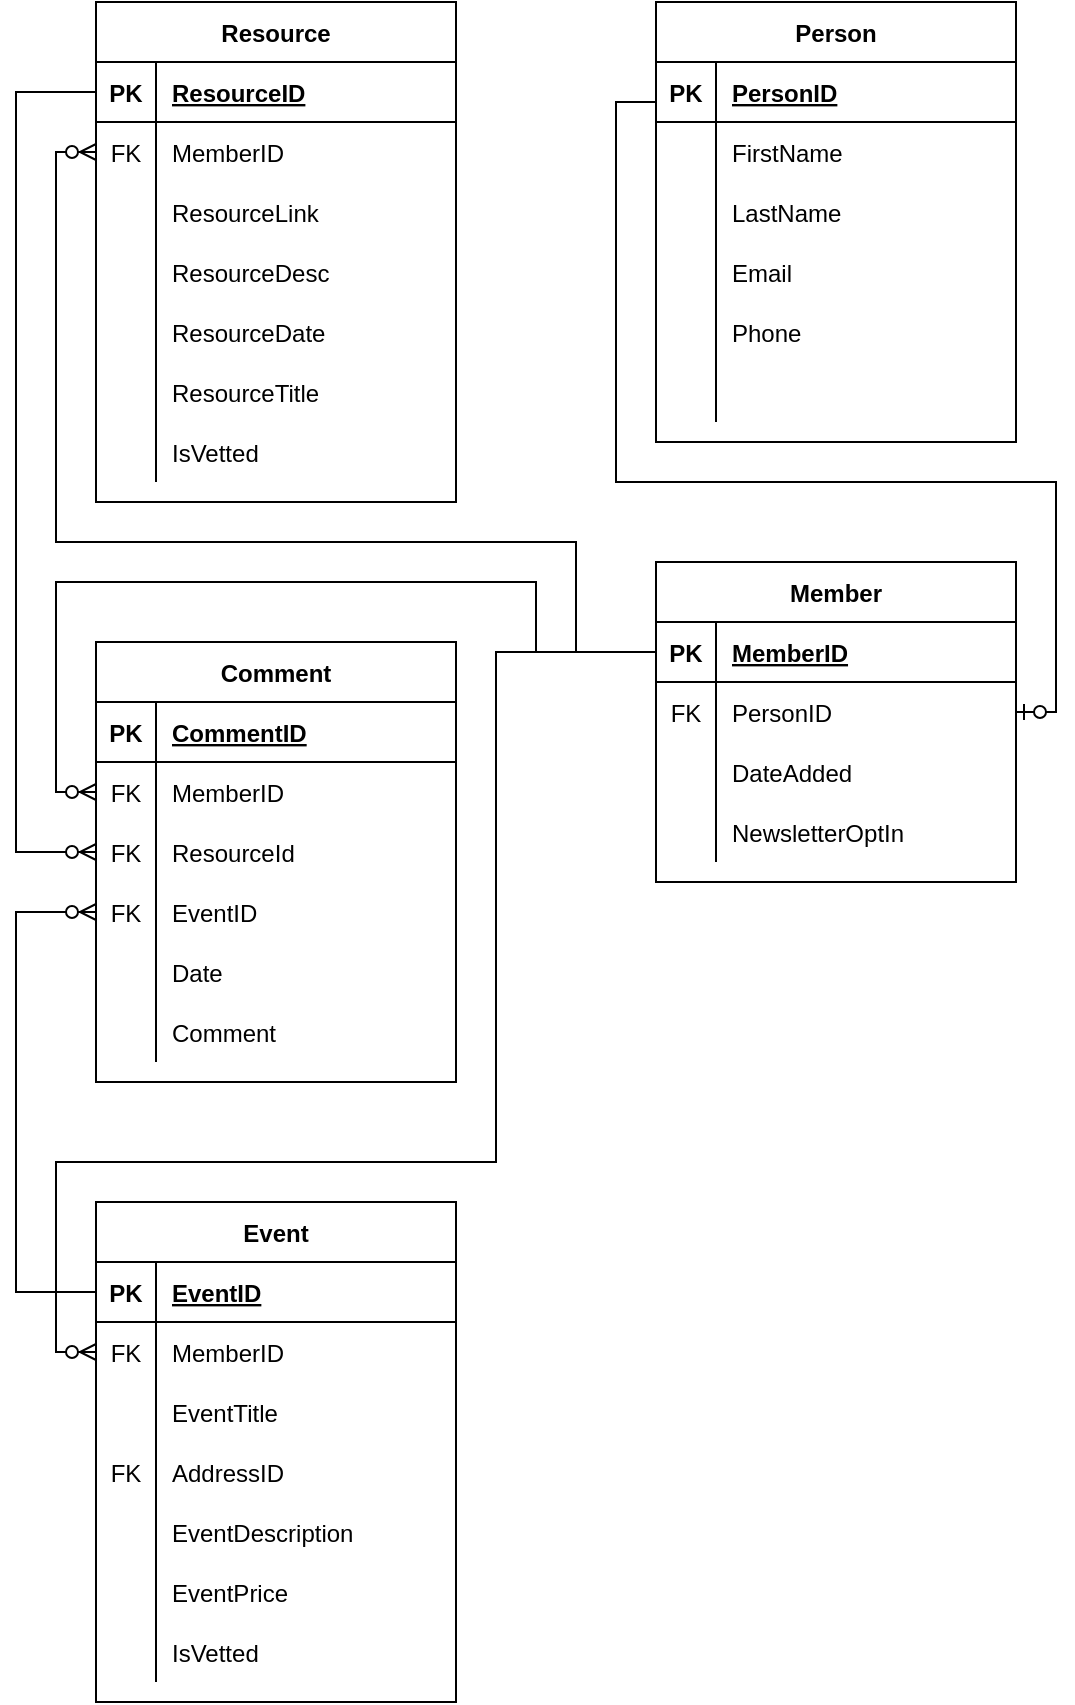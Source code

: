 <mxfile version="15.8.6" type="device"><diagram id="R2lEEEUBdFMjLlhIrx00" name="Page-1"><mxGraphModel dx="1006" dy="677" grid="1" gridSize="10" guides="1" tooltips="1" connect="1" arrows="1" fold="1" page="1" pageScale="1" pageWidth="850" pageHeight="1100" math="0" shadow="0" extFonts="Permanent Marker^https://fonts.googleapis.com/css?family=Permanent+Marker"><root><mxCell id="0"/><mxCell id="1" parent="0"/><mxCell id="UA-u5oPC52HTwwxR5WtI-1" value="Person" style="shape=table;startSize=30;container=1;collapsible=1;childLayout=tableLayout;fixedRows=1;rowLines=0;fontStyle=1;align=center;resizeLast=1;" parent="1" vertex="1"><mxGeometry x="360" y="40" width="180" height="220" as="geometry"/></mxCell><mxCell id="UA-u5oPC52HTwwxR5WtI-2" value="" style="shape=partialRectangle;collapsible=0;dropTarget=0;pointerEvents=0;fillColor=none;top=0;left=0;bottom=1;right=0;points=[[0,0.5],[1,0.5]];portConstraint=eastwest;" parent="UA-u5oPC52HTwwxR5WtI-1" vertex="1"><mxGeometry y="30" width="180" height="30" as="geometry"/></mxCell><mxCell id="UA-u5oPC52HTwwxR5WtI-3" value="PK" style="shape=partialRectangle;connectable=0;fillColor=none;top=0;left=0;bottom=0;right=0;fontStyle=1;overflow=hidden;" parent="UA-u5oPC52HTwwxR5WtI-2" vertex="1"><mxGeometry width="30" height="30" as="geometry"><mxRectangle width="30" height="30" as="alternateBounds"/></mxGeometry></mxCell><mxCell id="UA-u5oPC52HTwwxR5WtI-4" value="PersonID" style="shape=partialRectangle;connectable=0;fillColor=none;top=0;left=0;bottom=0;right=0;align=left;spacingLeft=6;fontStyle=5;overflow=hidden;" parent="UA-u5oPC52HTwwxR5WtI-2" vertex="1"><mxGeometry x="30" width="150" height="30" as="geometry"><mxRectangle width="150" height="30" as="alternateBounds"/></mxGeometry></mxCell><mxCell id="UA-u5oPC52HTwwxR5WtI-5" value="" style="shape=partialRectangle;collapsible=0;dropTarget=0;pointerEvents=0;fillColor=none;top=0;left=0;bottom=0;right=0;points=[[0,0.5],[1,0.5]];portConstraint=eastwest;" parent="UA-u5oPC52HTwwxR5WtI-1" vertex="1"><mxGeometry y="60" width="180" height="30" as="geometry"/></mxCell><mxCell id="UA-u5oPC52HTwwxR5WtI-6" value="" style="shape=partialRectangle;connectable=0;fillColor=none;top=0;left=0;bottom=0;right=0;editable=1;overflow=hidden;" parent="UA-u5oPC52HTwwxR5WtI-5" vertex="1"><mxGeometry width="30" height="30" as="geometry"><mxRectangle width="30" height="30" as="alternateBounds"/></mxGeometry></mxCell><mxCell id="UA-u5oPC52HTwwxR5WtI-7" value="FirstName" style="shape=partialRectangle;connectable=0;fillColor=none;top=0;left=0;bottom=0;right=0;align=left;spacingLeft=6;overflow=hidden;" parent="UA-u5oPC52HTwwxR5WtI-5" vertex="1"><mxGeometry x="30" width="150" height="30" as="geometry"><mxRectangle width="150" height="30" as="alternateBounds"/></mxGeometry></mxCell><mxCell id="UA-u5oPC52HTwwxR5WtI-8" value="" style="shape=partialRectangle;collapsible=0;dropTarget=0;pointerEvents=0;fillColor=none;top=0;left=0;bottom=0;right=0;points=[[0,0.5],[1,0.5]];portConstraint=eastwest;" parent="UA-u5oPC52HTwwxR5WtI-1" vertex="1"><mxGeometry y="90" width="180" height="30" as="geometry"/></mxCell><mxCell id="UA-u5oPC52HTwwxR5WtI-9" value="" style="shape=partialRectangle;connectable=0;fillColor=none;top=0;left=0;bottom=0;right=0;editable=1;overflow=hidden;" parent="UA-u5oPC52HTwwxR5WtI-8" vertex="1"><mxGeometry width="30" height="30" as="geometry"><mxRectangle width="30" height="30" as="alternateBounds"/></mxGeometry></mxCell><mxCell id="UA-u5oPC52HTwwxR5WtI-10" value="LastName" style="shape=partialRectangle;connectable=0;fillColor=none;top=0;left=0;bottom=0;right=0;align=left;spacingLeft=6;overflow=hidden;" parent="UA-u5oPC52HTwwxR5WtI-8" vertex="1"><mxGeometry x="30" width="150" height="30" as="geometry"><mxRectangle width="150" height="30" as="alternateBounds"/></mxGeometry></mxCell><mxCell id="UA-u5oPC52HTwwxR5WtI-11" value="" style="shape=partialRectangle;collapsible=0;dropTarget=0;pointerEvents=0;fillColor=none;top=0;left=0;bottom=0;right=0;points=[[0,0.5],[1,0.5]];portConstraint=eastwest;" parent="UA-u5oPC52HTwwxR5WtI-1" vertex="1"><mxGeometry y="120" width="180" height="30" as="geometry"/></mxCell><mxCell id="UA-u5oPC52HTwwxR5WtI-12" value="" style="shape=partialRectangle;connectable=0;fillColor=none;top=0;left=0;bottom=0;right=0;editable=1;overflow=hidden;" parent="UA-u5oPC52HTwwxR5WtI-11" vertex="1"><mxGeometry width="30" height="30" as="geometry"><mxRectangle width="30" height="30" as="alternateBounds"/></mxGeometry></mxCell><mxCell id="UA-u5oPC52HTwwxR5WtI-13" value="Email" style="shape=partialRectangle;connectable=0;fillColor=none;top=0;left=0;bottom=0;right=0;align=left;spacingLeft=6;overflow=hidden;" parent="UA-u5oPC52HTwwxR5WtI-11" vertex="1"><mxGeometry x="30" width="150" height="30" as="geometry"><mxRectangle width="150" height="30" as="alternateBounds"/></mxGeometry></mxCell><mxCell id="UA-u5oPC52HTwwxR5WtI-15" value="" style="shape=partialRectangle;collapsible=0;dropTarget=0;pointerEvents=0;fillColor=none;top=0;left=0;bottom=0;right=0;points=[[0,0.5],[1,0.5]];portConstraint=eastwest;" parent="UA-u5oPC52HTwwxR5WtI-1" vertex="1"><mxGeometry y="150" width="180" height="30" as="geometry"/></mxCell><mxCell id="UA-u5oPC52HTwwxR5WtI-16" value="" style="shape=partialRectangle;connectable=0;fillColor=none;top=0;left=0;bottom=0;right=0;editable=1;overflow=hidden;" parent="UA-u5oPC52HTwwxR5WtI-15" vertex="1"><mxGeometry width="30" height="30" as="geometry"><mxRectangle width="30" height="30" as="alternateBounds"/></mxGeometry></mxCell><mxCell id="UA-u5oPC52HTwwxR5WtI-17" value="Phone" style="shape=partialRectangle;connectable=0;fillColor=none;top=0;left=0;bottom=0;right=0;align=left;spacingLeft=6;overflow=hidden;" parent="UA-u5oPC52HTwwxR5WtI-15" vertex="1"><mxGeometry x="30" width="150" height="30" as="geometry"><mxRectangle width="150" height="30" as="alternateBounds"/></mxGeometry></mxCell><mxCell id="UA-u5oPC52HTwwxR5WtI-22" value="" style="shape=partialRectangle;collapsible=0;dropTarget=0;pointerEvents=0;fillColor=none;top=0;left=0;bottom=0;right=0;points=[[0,0.5],[1,0.5]];portConstraint=eastwest;" parent="UA-u5oPC52HTwwxR5WtI-1" vertex="1"><mxGeometry y="180" width="180" height="30" as="geometry"/></mxCell><mxCell id="UA-u5oPC52HTwwxR5WtI-23" value="" style="shape=partialRectangle;connectable=0;fillColor=none;top=0;left=0;bottom=0;right=0;editable=1;overflow=hidden;" parent="UA-u5oPC52HTwwxR5WtI-22" vertex="1"><mxGeometry width="30" height="30" as="geometry"><mxRectangle width="30" height="30" as="alternateBounds"/></mxGeometry></mxCell><mxCell id="UA-u5oPC52HTwwxR5WtI-24" value="" style="shape=partialRectangle;connectable=0;fillColor=none;top=0;left=0;bottom=0;right=0;align=left;spacingLeft=6;overflow=hidden;" parent="UA-u5oPC52HTwwxR5WtI-22" vertex="1"><mxGeometry x="30" width="150" height="30" as="geometry"><mxRectangle width="150" height="30" as="alternateBounds"/></mxGeometry></mxCell><mxCell id="UA-u5oPC52HTwwxR5WtI-38" value="Comment" style="shape=table;startSize=30;container=1;collapsible=1;childLayout=tableLayout;fixedRows=1;rowLines=0;fontStyle=1;align=center;resizeLast=1;" parent="1" vertex="1"><mxGeometry x="80" y="360" width="180" height="220" as="geometry"/></mxCell><mxCell id="UA-u5oPC52HTwwxR5WtI-39" value="" style="shape=partialRectangle;collapsible=0;dropTarget=0;pointerEvents=0;fillColor=none;top=0;left=0;bottom=1;right=0;points=[[0,0.5],[1,0.5]];portConstraint=eastwest;" parent="UA-u5oPC52HTwwxR5WtI-38" vertex="1"><mxGeometry y="30" width="180" height="30" as="geometry"/></mxCell><mxCell id="UA-u5oPC52HTwwxR5WtI-40" value="PK" style="shape=partialRectangle;connectable=0;fillColor=none;top=0;left=0;bottom=0;right=0;fontStyle=1;overflow=hidden;" parent="UA-u5oPC52HTwwxR5WtI-39" vertex="1"><mxGeometry width="30" height="30" as="geometry"><mxRectangle width="30" height="30" as="alternateBounds"/></mxGeometry></mxCell><mxCell id="UA-u5oPC52HTwwxR5WtI-41" value="CommentID" style="shape=partialRectangle;connectable=0;fillColor=none;top=0;left=0;bottom=0;right=0;align=left;spacingLeft=6;fontStyle=5;overflow=hidden;" parent="UA-u5oPC52HTwwxR5WtI-39" vertex="1"><mxGeometry x="30" width="150" height="30" as="geometry"><mxRectangle width="150" height="30" as="alternateBounds"/></mxGeometry></mxCell><mxCell id="UA-u5oPC52HTwwxR5WtI-34" value="" style="shape=partialRectangle;collapsible=0;dropTarget=0;pointerEvents=0;fillColor=none;top=0;left=0;bottom=0;right=0;points=[[0,0.5],[1,0.5]];portConstraint=eastwest;" parent="UA-u5oPC52HTwwxR5WtI-38" vertex="1"><mxGeometry y="60" width="180" height="30" as="geometry"/></mxCell><mxCell id="UA-u5oPC52HTwwxR5WtI-35" value="FK" style="shape=partialRectangle;connectable=0;fillColor=none;top=0;left=0;bottom=0;right=0;fontStyle=0;overflow=hidden;" parent="UA-u5oPC52HTwwxR5WtI-34" vertex="1"><mxGeometry width="30" height="30" as="geometry"><mxRectangle width="30" height="30" as="alternateBounds"/></mxGeometry></mxCell><mxCell id="UA-u5oPC52HTwwxR5WtI-36" value="MemberID" style="shape=partialRectangle;connectable=0;fillColor=none;top=0;left=0;bottom=0;right=0;align=left;spacingLeft=6;fontStyle=0;overflow=hidden;" parent="UA-u5oPC52HTwwxR5WtI-34" vertex="1"><mxGeometry x="30" width="150" height="30" as="geometry"><mxRectangle width="150" height="30" as="alternateBounds"/></mxGeometry></mxCell><mxCell id="UA-u5oPC52HTwwxR5WtI-72" value="" style="shape=partialRectangle;collapsible=0;dropTarget=0;pointerEvents=0;fillColor=none;top=0;left=0;bottom=0;right=0;points=[[0,0.5],[1,0.5]];portConstraint=eastwest;" parent="UA-u5oPC52HTwwxR5WtI-38" vertex="1"><mxGeometry y="90" width="180" height="30" as="geometry"/></mxCell><mxCell id="UA-u5oPC52HTwwxR5WtI-73" value="FK" style="shape=partialRectangle;connectable=0;fillColor=none;top=0;left=0;bottom=0;right=0;fontStyle=0;overflow=hidden;" parent="UA-u5oPC52HTwwxR5WtI-72" vertex="1"><mxGeometry width="30" height="30" as="geometry"><mxRectangle width="30" height="30" as="alternateBounds"/></mxGeometry></mxCell><mxCell id="UA-u5oPC52HTwwxR5WtI-74" value="ResourceId" style="shape=partialRectangle;connectable=0;fillColor=none;top=0;left=0;bottom=0;right=0;align=left;spacingLeft=6;fontStyle=0;overflow=hidden;" parent="UA-u5oPC52HTwwxR5WtI-72" vertex="1"><mxGeometry x="30" width="150" height="30" as="geometry"><mxRectangle width="150" height="30" as="alternateBounds"/></mxGeometry></mxCell><mxCell id="jFDctjc3NxafOqV8Vkx4-3" value="" style="shape=partialRectangle;collapsible=0;dropTarget=0;pointerEvents=0;fillColor=none;top=0;left=0;bottom=0;right=0;points=[[0,0.5],[1,0.5]];portConstraint=eastwest;" vertex="1" parent="UA-u5oPC52HTwwxR5WtI-38"><mxGeometry y="120" width="180" height="30" as="geometry"/></mxCell><mxCell id="jFDctjc3NxafOqV8Vkx4-4" value="FK" style="shape=partialRectangle;connectable=0;fillColor=none;top=0;left=0;bottom=0;right=0;fontStyle=0;overflow=hidden;" vertex="1" parent="jFDctjc3NxafOqV8Vkx4-3"><mxGeometry width="30" height="30" as="geometry"><mxRectangle width="30" height="30" as="alternateBounds"/></mxGeometry></mxCell><mxCell id="jFDctjc3NxafOqV8Vkx4-5" value="EventID" style="shape=partialRectangle;connectable=0;fillColor=none;top=0;left=0;bottom=0;right=0;align=left;spacingLeft=6;fontStyle=0;overflow=hidden;" vertex="1" parent="jFDctjc3NxafOqV8Vkx4-3"><mxGeometry x="30" width="150" height="30" as="geometry"><mxRectangle width="150" height="30" as="alternateBounds"/></mxGeometry></mxCell><mxCell id="UA-u5oPC52HTwwxR5WtI-83" value="" style="shape=partialRectangle;collapsible=0;dropTarget=0;pointerEvents=0;fillColor=none;top=0;left=0;bottom=0;right=0;points=[[0,0.5],[1,0.5]];portConstraint=eastwest;" parent="UA-u5oPC52HTwwxR5WtI-38" vertex="1"><mxGeometry y="150" width="180" height="30" as="geometry"/></mxCell><mxCell id="UA-u5oPC52HTwwxR5WtI-84" value="" style="shape=partialRectangle;connectable=0;fillColor=none;top=0;left=0;bottom=0;right=0;editable=1;overflow=hidden;" parent="UA-u5oPC52HTwwxR5WtI-83" vertex="1"><mxGeometry width="30" height="30" as="geometry"><mxRectangle width="30" height="30" as="alternateBounds"/></mxGeometry></mxCell><mxCell id="UA-u5oPC52HTwwxR5WtI-85" value="Date" style="shape=partialRectangle;connectable=0;fillColor=none;top=0;left=0;bottom=0;right=0;align=left;spacingLeft=6;overflow=hidden;" parent="UA-u5oPC52HTwwxR5WtI-83" vertex="1"><mxGeometry x="30" width="150" height="30" as="geometry"><mxRectangle width="150" height="30" as="alternateBounds"/></mxGeometry></mxCell><mxCell id="UA-u5oPC52HTwwxR5WtI-86" value="" style="shape=partialRectangle;collapsible=0;dropTarget=0;pointerEvents=0;fillColor=none;top=0;left=0;bottom=0;right=0;points=[[0,0.5],[1,0.5]];portConstraint=eastwest;" parent="UA-u5oPC52HTwwxR5WtI-38" vertex="1"><mxGeometry y="180" width="180" height="30" as="geometry"/></mxCell><mxCell id="UA-u5oPC52HTwwxR5WtI-87" value="" style="shape=partialRectangle;connectable=0;fillColor=none;top=0;left=0;bottom=0;right=0;editable=1;overflow=hidden;" parent="UA-u5oPC52HTwwxR5WtI-86" vertex="1"><mxGeometry width="30" height="30" as="geometry"><mxRectangle width="30" height="30" as="alternateBounds"/></mxGeometry></mxCell><mxCell id="UA-u5oPC52HTwwxR5WtI-88" value="Comment" style="shape=partialRectangle;connectable=0;fillColor=none;top=0;left=0;bottom=0;right=0;align=left;spacingLeft=6;overflow=hidden;" parent="UA-u5oPC52HTwwxR5WtI-86" vertex="1"><mxGeometry x="30" width="150" height="30" as="geometry"><mxRectangle width="150" height="30" as="alternateBounds"/></mxGeometry></mxCell><mxCell id="A1wsg6eNLEXCw6TqIoac-1" value="Resource" style="shape=table;startSize=30;container=1;collapsible=1;childLayout=tableLayout;fixedRows=1;rowLines=0;fontStyle=1;align=center;resizeLast=1;" parent="1" vertex="1"><mxGeometry x="80" y="40" width="180" height="250" as="geometry"/></mxCell><mxCell id="A1wsg6eNLEXCw6TqIoac-2" value="" style="shape=partialRectangle;collapsible=0;dropTarget=0;pointerEvents=0;fillColor=none;top=0;left=0;bottom=1;right=0;points=[[0,0.5],[1,0.5]];portConstraint=eastwest;" parent="A1wsg6eNLEXCw6TqIoac-1" vertex="1"><mxGeometry y="30" width="180" height="30" as="geometry"/></mxCell><mxCell id="A1wsg6eNLEXCw6TqIoac-3" value="PK" style="shape=partialRectangle;connectable=0;fillColor=none;top=0;left=0;bottom=0;right=0;fontStyle=1;overflow=hidden;" parent="A1wsg6eNLEXCw6TqIoac-2" vertex="1"><mxGeometry width="30" height="30" as="geometry"><mxRectangle width="30" height="30" as="alternateBounds"/></mxGeometry></mxCell><mxCell id="A1wsg6eNLEXCw6TqIoac-4" value="ResourceID" style="shape=partialRectangle;connectable=0;fillColor=none;top=0;left=0;bottom=0;right=0;align=left;spacingLeft=6;fontStyle=5;overflow=hidden;" parent="A1wsg6eNLEXCw6TqIoac-2" vertex="1"><mxGeometry x="30" width="150" height="30" as="geometry"><mxRectangle width="150" height="30" as="alternateBounds"/></mxGeometry></mxCell><mxCell id="A1wsg6eNLEXCw6TqIoac-5" value="" style="shape=partialRectangle;collapsible=0;dropTarget=0;pointerEvents=0;fillColor=none;top=0;left=0;bottom=0;right=0;points=[[0,0.5],[1,0.5]];portConstraint=eastwest;" parent="A1wsg6eNLEXCw6TqIoac-1" vertex="1"><mxGeometry y="60" width="180" height="30" as="geometry"/></mxCell><mxCell id="A1wsg6eNLEXCw6TqIoac-6" value="FK" style="shape=partialRectangle;connectable=0;fillColor=none;top=0;left=0;bottom=0;right=0;fontStyle=0;overflow=hidden;" parent="A1wsg6eNLEXCw6TqIoac-5" vertex="1"><mxGeometry width="30" height="30" as="geometry"><mxRectangle width="30" height="30" as="alternateBounds"/></mxGeometry></mxCell><mxCell id="A1wsg6eNLEXCw6TqIoac-7" value="MemberID" style="shape=partialRectangle;connectable=0;fillColor=none;top=0;left=0;bottom=0;right=0;align=left;spacingLeft=6;fontStyle=0;overflow=hidden;" parent="A1wsg6eNLEXCw6TqIoac-5" vertex="1"><mxGeometry x="30" width="150" height="30" as="geometry"><mxRectangle width="150" height="30" as="alternateBounds"/></mxGeometry></mxCell><mxCell id="A1wsg6eNLEXCw6TqIoac-8" value="" style="shape=partialRectangle;collapsible=0;dropTarget=0;pointerEvents=0;fillColor=none;top=0;left=0;bottom=0;right=0;points=[[0,0.5],[1,0.5]];portConstraint=eastwest;" parent="A1wsg6eNLEXCw6TqIoac-1" vertex="1"><mxGeometry y="90" width="180" height="30" as="geometry"/></mxCell><mxCell id="A1wsg6eNLEXCw6TqIoac-9" value="" style="shape=partialRectangle;connectable=0;fillColor=none;top=0;left=0;bottom=0;right=0;fontStyle=0;overflow=hidden;" parent="A1wsg6eNLEXCw6TqIoac-8" vertex="1"><mxGeometry width="30" height="30" as="geometry"><mxRectangle width="30" height="30" as="alternateBounds"/></mxGeometry></mxCell><mxCell id="A1wsg6eNLEXCw6TqIoac-10" value="ResourceLink" style="shape=partialRectangle;connectable=0;fillColor=none;top=0;left=0;bottom=0;right=0;align=left;spacingLeft=6;fontStyle=0;overflow=hidden;" parent="A1wsg6eNLEXCw6TqIoac-8" vertex="1"><mxGeometry x="30" width="150" height="30" as="geometry"><mxRectangle width="150" height="30" as="alternateBounds"/></mxGeometry></mxCell><mxCell id="A1wsg6eNLEXCw6TqIoac-11" value="" style="shape=partialRectangle;collapsible=0;dropTarget=0;pointerEvents=0;fillColor=none;top=0;left=0;bottom=0;right=0;points=[[0,0.5],[1,0.5]];portConstraint=eastwest;" parent="A1wsg6eNLEXCw6TqIoac-1" vertex="1"><mxGeometry y="120" width="180" height="30" as="geometry"/></mxCell><mxCell id="A1wsg6eNLEXCw6TqIoac-12" value="" style="shape=partialRectangle;connectable=0;fillColor=none;top=0;left=0;bottom=0;right=0;fontStyle=0;overflow=hidden;" parent="A1wsg6eNLEXCw6TqIoac-11" vertex="1"><mxGeometry width="30" height="30" as="geometry"><mxRectangle width="30" height="30" as="alternateBounds"/></mxGeometry></mxCell><mxCell id="A1wsg6eNLEXCw6TqIoac-13" value="ResourceDesc" style="shape=partialRectangle;connectable=0;fillColor=none;top=0;left=0;bottom=0;right=0;align=left;spacingLeft=6;fontStyle=0;overflow=hidden;" parent="A1wsg6eNLEXCw6TqIoac-11" vertex="1"><mxGeometry x="30" width="150" height="30" as="geometry"><mxRectangle width="150" height="30" as="alternateBounds"/></mxGeometry></mxCell><mxCell id="A1wsg6eNLEXCw6TqIoac-14" value="" style="shape=partialRectangle;collapsible=0;dropTarget=0;pointerEvents=0;fillColor=none;top=0;left=0;bottom=0;right=0;points=[[0,0.5],[1,0.5]];portConstraint=eastwest;" parent="A1wsg6eNLEXCw6TqIoac-1" vertex="1"><mxGeometry y="150" width="180" height="30" as="geometry"/></mxCell><mxCell id="A1wsg6eNLEXCw6TqIoac-15" value="" style="shape=partialRectangle;connectable=0;fillColor=none;top=0;left=0;bottom=0;right=0;editable=1;overflow=hidden;" parent="A1wsg6eNLEXCw6TqIoac-14" vertex="1"><mxGeometry width="30" height="30" as="geometry"><mxRectangle width="30" height="30" as="alternateBounds"/></mxGeometry></mxCell><mxCell id="A1wsg6eNLEXCw6TqIoac-16" value="ResourceDate" style="shape=partialRectangle;connectable=0;fillColor=none;top=0;left=0;bottom=0;right=0;align=left;spacingLeft=6;overflow=hidden;" parent="A1wsg6eNLEXCw6TqIoac-14" vertex="1"><mxGeometry x="30" width="150" height="30" as="geometry"><mxRectangle width="150" height="30" as="alternateBounds"/></mxGeometry></mxCell><mxCell id="A1wsg6eNLEXCw6TqIoac-17" value="" style="shape=partialRectangle;collapsible=0;dropTarget=0;pointerEvents=0;fillColor=none;top=0;left=0;bottom=0;right=0;points=[[0,0.5],[1,0.5]];portConstraint=eastwest;" parent="A1wsg6eNLEXCw6TqIoac-1" vertex="1"><mxGeometry y="180" width="180" height="30" as="geometry"/></mxCell><mxCell id="A1wsg6eNLEXCw6TqIoac-18" value="" style="shape=partialRectangle;connectable=0;fillColor=none;top=0;left=0;bottom=0;right=0;editable=1;overflow=hidden;" parent="A1wsg6eNLEXCw6TqIoac-17" vertex="1"><mxGeometry width="30" height="30" as="geometry"><mxRectangle width="30" height="30" as="alternateBounds"/></mxGeometry></mxCell><mxCell id="A1wsg6eNLEXCw6TqIoac-19" value="ResourceTitle" style="shape=partialRectangle;connectable=0;fillColor=none;top=0;left=0;bottom=0;right=0;align=left;spacingLeft=6;overflow=hidden;" parent="A1wsg6eNLEXCw6TqIoac-17" vertex="1"><mxGeometry x="30" width="150" height="30" as="geometry"><mxRectangle width="150" height="30" as="alternateBounds"/></mxGeometry></mxCell><mxCell id="rnK8TaDsflNYxt684T0p-16" value="" style="shape=partialRectangle;collapsible=0;dropTarget=0;pointerEvents=0;fillColor=none;top=0;left=0;bottom=0;right=0;points=[[0,0.5],[1,0.5]];portConstraint=eastwest;" parent="A1wsg6eNLEXCw6TqIoac-1" vertex="1"><mxGeometry y="210" width="180" height="30" as="geometry"/></mxCell><mxCell id="rnK8TaDsflNYxt684T0p-17" value="" style="shape=partialRectangle;connectable=0;fillColor=none;top=0;left=0;bottom=0;right=0;editable=1;overflow=hidden;" parent="rnK8TaDsflNYxt684T0p-16" vertex="1"><mxGeometry width="30" height="30" as="geometry"><mxRectangle width="30" height="30" as="alternateBounds"/></mxGeometry></mxCell><mxCell id="rnK8TaDsflNYxt684T0p-18" value="IsVetted" style="shape=partialRectangle;connectable=0;fillColor=none;top=0;left=0;bottom=0;right=0;align=left;spacingLeft=6;overflow=hidden;" parent="rnK8TaDsflNYxt684T0p-16" vertex="1"><mxGeometry x="30" width="150" height="30" as="geometry"><mxRectangle width="150" height="30" as="alternateBounds"/></mxGeometry></mxCell><mxCell id="A1wsg6eNLEXCw6TqIoac-20" value="Event" style="shape=table;startSize=30;container=1;collapsible=1;childLayout=tableLayout;fixedRows=1;rowLines=0;fontStyle=1;align=center;resizeLast=1;" parent="1" vertex="1"><mxGeometry x="80" y="640" width="180" height="250" as="geometry"/></mxCell><mxCell id="rnK8TaDsflNYxt684T0p-23" value="" style="shape=partialRectangle;collapsible=0;dropTarget=0;pointerEvents=0;fillColor=none;top=0;left=0;bottom=1;right=0;points=[[0,0.5],[1,0.5]];portConstraint=eastwest;" parent="A1wsg6eNLEXCw6TqIoac-20" vertex="1"><mxGeometry y="30" width="180" height="30" as="geometry"/></mxCell><mxCell id="rnK8TaDsflNYxt684T0p-24" value="PK" style="shape=partialRectangle;connectable=0;fillColor=none;top=0;left=0;bottom=0;right=0;fontStyle=1;overflow=hidden;" parent="rnK8TaDsflNYxt684T0p-23" vertex="1"><mxGeometry width="30" height="30" as="geometry"><mxRectangle width="30" height="30" as="alternateBounds"/></mxGeometry></mxCell><mxCell id="rnK8TaDsflNYxt684T0p-25" value="EventID" style="shape=partialRectangle;connectable=0;fillColor=none;top=0;left=0;bottom=0;right=0;align=left;spacingLeft=6;fontStyle=5;overflow=hidden;" parent="rnK8TaDsflNYxt684T0p-23" vertex="1"><mxGeometry x="30" width="150" height="30" as="geometry"><mxRectangle width="150" height="30" as="alternateBounds"/></mxGeometry></mxCell><mxCell id="A1wsg6eNLEXCw6TqIoac-24" value="" style="shape=partialRectangle;collapsible=0;dropTarget=0;pointerEvents=0;fillColor=none;top=0;left=0;bottom=0;right=0;points=[[0,0.5],[1,0.5]];portConstraint=eastwest;" parent="A1wsg6eNLEXCw6TqIoac-20" vertex="1"><mxGeometry y="60" width="180" height="30" as="geometry"/></mxCell><mxCell id="A1wsg6eNLEXCw6TqIoac-25" value="FK" style="shape=partialRectangle;connectable=0;fillColor=none;top=0;left=0;bottom=0;right=0;fontStyle=0;overflow=hidden;" parent="A1wsg6eNLEXCw6TqIoac-24" vertex="1"><mxGeometry width="30" height="30" as="geometry"><mxRectangle width="30" height="30" as="alternateBounds"/></mxGeometry></mxCell><mxCell id="A1wsg6eNLEXCw6TqIoac-26" value="MemberID" style="shape=partialRectangle;connectable=0;fillColor=none;top=0;left=0;bottom=0;right=0;align=left;spacingLeft=6;fontStyle=0;overflow=hidden;" parent="A1wsg6eNLEXCw6TqIoac-24" vertex="1"><mxGeometry x="30" width="150" height="30" as="geometry"><mxRectangle width="150" height="30" as="alternateBounds"/></mxGeometry></mxCell><mxCell id="A1wsg6eNLEXCw6TqIoac-27" value="" style="shape=partialRectangle;collapsible=0;dropTarget=0;pointerEvents=0;fillColor=none;top=0;left=0;bottom=0;right=0;points=[[0,0.5],[1,0.5]];portConstraint=eastwest;" parent="A1wsg6eNLEXCw6TqIoac-20" vertex="1"><mxGeometry y="90" width="180" height="30" as="geometry"/></mxCell><mxCell id="A1wsg6eNLEXCw6TqIoac-28" value="" style="shape=partialRectangle;connectable=0;fillColor=none;top=0;left=0;bottom=0;right=0;fontStyle=0;overflow=hidden;" parent="A1wsg6eNLEXCw6TqIoac-27" vertex="1"><mxGeometry width="30" height="30" as="geometry"><mxRectangle width="30" height="30" as="alternateBounds"/></mxGeometry></mxCell><mxCell id="A1wsg6eNLEXCw6TqIoac-29" value="EventTitle" style="shape=partialRectangle;connectable=0;fillColor=none;top=0;left=0;bottom=0;right=0;align=left;spacingLeft=6;fontStyle=0;overflow=hidden;" parent="A1wsg6eNLEXCw6TqIoac-27" vertex="1"><mxGeometry x="30" width="150" height="30" as="geometry"><mxRectangle width="150" height="30" as="alternateBounds"/></mxGeometry></mxCell><mxCell id="rnK8TaDsflNYxt684T0p-1" value="" style="shape=partialRectangle;collapsible=0;dropTarget=0;pointerEvents=0;fillColor=none;top=0;left=0;bottom=0;right=0;points=[[0,0.5],[1,0.5]];portConstraint=eastwest;" parent="A1wsg6eNLEXCw6TqIoac-20" vertex="1"><mxGeometry y="120" width="180" height="30" as="geometry"/></mxCell><mxCell id="rnK8TaDsflNYxt684T0p-2" value="FK" style="shape=partialRectangle;connectable=0;fillColor=none;top=0;left=0;bottom=0;right=0;fontStyle=0;overflow=hidden;" parent="rnK8TaDsflNYxt684T0p-1" vertex="1"><mxGeometry width="30" height="30" as="geometry"><mxRectangle width="30" height="30" as="alternateBounds"/></mxGeometry></mxCell><mxCell id="rnK8TaDsflNYxt684T0p-3" value="AddressID" style="shape=partialRectangle;connectable=0;fillColor=none;top=0;left=0;bottom=0;right=0;align=left;spacingLeft=6;fontStyle=0;overflow=hidden;" parent="rnK8TaDsflNYxt684T0p-1" vertex="1"><mxGeometry x="30" width="150" height="30" as="geometry"><mxRectangle width="150" height="30" as="alternateBounds"/></mxGeometry></mxCell><mxCell id="A1wsg6eNLEXCw6TqIoac-30" value="" style="shape=partialRectangle;collapsible=0;dropTarget=0;pointerEvents=0;fillColor=none;top=0;left=0;bottom=0;right=0;points=[[0,0.5],[1,0.5]];portConstraint=eastwest;" parent="A1wsg6eNLEXCw6TqIoac-20" vertex="1"><mxGeometry y="150" width="180" height="30" as="geometry"/></mxCell><mxCell id="A1wsg6eNLEXCw6TqIoac-31" value="" style="shape=partialRectangle;connectable=0;fillColor=none;top=0;left=0;bottom=0;right=0;fontStyle=0;overflow=hidden;" parent="A1wsg6eNLEXCw6TqIoac-30" vertex="1"><mxGeometry width="30" height="30" as="geometry"><mxRectangle width="30" height="30" as="alternateBounds"/></mxGeometry></mxCell><mxCell id="A1wsg6eNLEXCw6TqIoac-32" value="EventDescription    " style="shape=partialRectangle;connectable=0;fillColor=none;top=0;left=0;bottom=0;right=0;align=left;spacingLeft=6;fontStyle=0;overflow=hidden;" parent="A1wsg6eNLEXCw6TqIoac-30" vertex="1"><mxGeometry x="30" width="150" height="30" as="geometry"><mxRectangle width="150" height="30" as="alternateBounds"/></mxGeometry></mxCell><mxCell id="A1wsg6eNLEXCw6TqIoac-33" value="" style="shape=partialRectangle;collapsible=0;dropTarget=0;pointerEvents=0;fillColor=none;top=0;left=0;bottom=0;right=0;points=[[0,0.5],[1,0.5]];portConstraint=eastwest;" parent="A1wsg6eNLEXCw6TqIoac-20" vertex="1"><mxGeometry y="180" width="180" height="30" as="geometry"/></mxCell><mxCell id="A1wsg6eNLEXCw6TqIoac-34" value="" style="shape=partialRectangle;connectable=0;fillColor=none;top=0;left=0;bottom=0;right=0;editable=1;overflow=hidden;" parent="A1wsg6eNLEXCw6TqIoac-33" vertex="1"><mxGeometry width="30" height="30" as="geometry"><mxRectangle width="30" height="30" as="alternateBounds"/></mxGeometry></mxCell><mxCell id="A1wsg6eNLEXCw6TqIoac-35" value="EventPrice" style="shape=partialRectangle;connectable=0;fillColor=none;top=0;left=0;bottom=0;right=0;align=left;spacingLeft=6;overflow=hidden;" parent="A1wsg6eNLEXCw6TqIoac-33" vertex="1"><mxGeometry x="30" width="150" height="30" as="geometry"><mxRectangle width="150" height="30" as="alternateBounds"/></mxGeometry></mxCell><mxCell id="rnK8TaDsflNYxt684T0p-10" value="" style="shape=partialRectangle;collapsible=0;dropTarget=0;pointerEvents=0;fillColor=none;top=0;left=0;bottom=0;right=0;points=[[0,0.5],[1,0.5]];portConstraint=eastwest;" parent="A1wsg6eNLEXCw6TqIoac-20" vertex="1"><mxGeometry y="210" width="180" height="30" as="geometry"/></mxCell><mxCell id="rnK8TaDsflNYxt684T0p-11" value="" style="shape=partialRectangle;connectable=0;fillColor=none;top=0;left=0;bottom=0;right=0;editable=1;overflow=hidden;" parent="rnK8TaDsflNYxt684T0p-10" vertex="1"><mxGeometry width="30" height="30" as="geometry"><mxRectangle width="30" height="30" as="alternateBounds"/></mxGeometry></mxCell><mxCell id="rnK8TaDsflNYxt684T0p-12" value="IsVetted" style="shape=partialRectangle;connectable=0;fillColor=none;top=0;left=0;bottom=0;right=0;align=left;spacingLeft=6;overflow=hidden;" parent="rnK8TaDsflNYxt684T0p-10" vertex="1"><mxGeometry x="30" width="150" height="30" as="geometry"><mxRectangle width="150" height="30" as="alternateBounds"/></mxGeometry></mxCell><mxCell id="rnK8TaDsflNYxt684T0p-26" value="Member" style="shape=table;startSize=30;container=1;collapsible=1;childLayout=tableLayout;fixedRows=1;rowLines=0;fontStyle=1;align=center;resizeLast=1;" parent="1" vertex="1"><mxGeometry x="360" y="320" width="180" height="160" as="geometry"/></mxCell><mxCell id="rnK8TaDsflNYxt684T0p-27" value="" style="shape=partialRectangle;collapsible=0;dropTarget=0;pointerEvents=0;fillColor=none;top=0;left=0;bottom=1;right=0;points=[[0,0.5],[1,0.5]];portConstraint=eastwest;" parent="rnK8TaDsflNYxt684T0p-26" vertex="1"><mxGeometry y="30" width="180" height="30" as="geometry"/></mxCell><mxCell id="rnK8TaDsflNYxt684T0p-28" value="PK" style="shape=partialRectangle;connectable=0;fillColor=none;top=0;left=0;bottom=0;right=0;fontStyle=1;overflow=hidden;" parent="rnK8TaDsflNYxt684T0p-27" vertex="1"><mxGeometry width="30" height="30" as="geometry"><mxRectangle width="30" height="30" as="alternateBounds"/></mxGeometry></mxCell><mxCell id="rnK8TaDsflNYxt684T0p-29" value="MemberID" style="shape=partialRectangle;connectable=0;fillColor=none;top=0;left=0;bottom=0;right=0;align=left;spacingLeft=6;fontStyle=5;overflow=hidden;" parent="rnK8TaDsflNYxt684T0p-27" vertex="1"><mxGeometry x="30" width="150" height="30" as="geometry"><mxRectangle width="150" height="30" as="alternateBounds"/></mxGeometry></mxCell><mxCell id="rnK8TaDsflNYxt684T0p-39" value="" style="shape=partialRectangle;collapsible=0;dropTarget=0;pointerEvents=0;fillColor=none;top=0;left=0;bottom=0;right=0;points=[[0,0.5],[1,0.5]];portConstraint=eastwest;" parent="rnK8TaDsflNYxt684T0p-26" vertex="1"><mxGeometry y="60" width="180" height="30" as="geometry"/></mxCell><mxCell id="rnK8TaDsflNYxt684T0p-40" value="FK" style="shape=partialRectangle;connectable=0;fillColor=none;top=0;left=0;bottom=0;right=0;fontStyle=0;overflow=hidden;" parent="rnK8TaDsflNYxt684T0p-39" vertex="1"><mxGeometry width="30" height="30" as="geometry"><mxRectangle width="30" height="30" as="alternateBounds"/></mxGeometry></mxCell><mxCell id="rnK8TaDsflNYxt684T0p-41" value="PersonID" style="shape=partialRectangle;connectable=0;fillColor=none;top=0;left=0;bottom=0;right=0;align=left;spacingLeft=6;fontStyle=0;overflow=hidden;" parent="rnK8TaDsflNYxt684T0p-39" vertex="1"><mxGeometry x="30" width="150" height="30" as="geometry"><mxRectangle width="150" height="30" as="alternateBounds"/></mxGeometry></mxCell><mxCell id="rnK8TaDsflNYxt684T0p-30" value="" style="shape=partialRectangle;collapsible=0;dropTarget=0;pointerEvents=0;fillColor=none;top=0;left=0;bottom=0;right=0;points=[[0,0.5],[1,0.5]];portConstraint=eastwest;" parent="rnK8TaDsflNYxt684T0p-26" vertex="1"><mxGeometry y="90" width="180" height="30" as="geometry"/></mxCell><mxCell id="rnK8TaDsflNYxt684T0p-31" value="" style="shape=partialRectangle;connectable=0;fillColor=none;top=0;left=0;bottom=0;right=0;editable=1;overflow=hidden;" parent="rnK8TaDsflNYxt684T0p-30" vertex="1"><mxGeometry width="30" height="30" as="geometry"><mxRectangle width="30" height="30" as="alternateBounds"/></mxGeometry></mxCell><mxCell id="rnK8TaDsflNYxt684T0p-32" value="DateAdded" style="shape=partialRectangle;connectable=0;fillColor=none;top=0;left=0;bottom=0;right=0;align=left;spacingLeft=6;overflow=hidden;" parent="rnK8TaDsflNYxt684T0p-30" vertex="1"><mxGeometry x="30" width="150" height="30" as="geometry"><mxRectangle width="150" height="30" as="alternateBounds"/></mxGeometry></mxCell><mxCell id="rnK8TaDsflNYxt684T0p-33" value="" style="shape=partialRectangle;collapsible=0;dropTarget=0;pointerEvents=0;fillColor=none;top=0;left=0;bottom=0;right=0;points=[[0,0.5],[1,0.5]];portConstraint=eastwest;" parent="rnK8TaDsflNYxt684T0p-26" vertex="1"><mxGeometry y="120" width="180" height="30" as="geometry"/></mxCell><mxCell id="rnK8TaDsflNYxt684T0p-34" value="" style="shape=partialRectangle;connectable=0;fillColor=none;top=0;left=0;bottom=0;right=0;editable=1;overflow=hidden;" parent="rnK8TaDsflNYxt684T0p-33" vertex="1"><mxGeometry width="30" height="30" as="geometry"><mxRectangle width="30" height="30" as="alternateBounds"/></mxGeometry></mxCell><mxCell id="rnK8TaDsflNYxt684T0p-35" value="NewsletterOptIn" style="shape=partialRectangle;connectable=0;fillColor=none;top=0;left=0;bottom=0;right=0;align=left;spacingLeft=6;overflow=hidden;" parent="rnK8TaDsflNYxt684T0p-33" vertex="1"><mxGeometry x="30" width="150" height="30" as="geometry"><mxRectangle width="150" height="30" as="alternateBounds"/></mxGeometry></mxCell><mxCell id="rnK8TaDsflNYxt684T0p-48" value="" style="edgeStyle=orthogonalEdgeStyle;fontSize=12;html=1;endArrow=ERzeroToOne;endFill=1;rounded=0;elbow=vertical;" parent="1" target="rnK8TaDsflNYxt684T0p-39" edge="1"><mxGeometry width="100" height="100" relative="1" as="geometry"><mxPoint x="360" y="90" as="sourcePoint"/><mxPoint x="460" y="-10" as="targetPoint"/><Array as="points"><mxPoint x="340" y="90"/><mxPoint x="340" y="280"/><mxPoint x="560" y="280"/><mxPoint x="560" y="395"/></Array></mxGeometry></mxCell><mxCell id="jFDctjc3NxafOqV8Vkx4-6" value="" style="edgeStyle=orthogonalEdgeStyle;fontSize=12;html=1;endArrow=ERzeroToMany;endFill=1;rounded=0;exitX=0;exitY=0.5;exitDx=0;exitDy=0;entryX=0;entryY=0.5;entryDx=0;entryDy=0;" edge="1" parent="1" source="rnK8TaDsflNYxt684T0p-27" target="A1wsg6eNLEXCw6TqIoac-24"><mxGeometry width="100" height="100" relative="1" as="geometry"><mxPoint x="560" y="650" as="sourcePoint"/><mxPoint x="380" y="540" as="targetPoint"/><Array as="points"><mxPoint x="280" y="365"/><mxPoint x="280" y="620"/><mxPoint x="60" y="620"/><mxPoint x="60" y="715"/></Array></mxGeometry></mxCell><mxCell id="jFDctjc3NxafOqV8Vkx4-7" value="" style="edgeStyle=orthogonalEdgeStyle;fontSize=12;html=1;endArrow=ERzeroToMany;endFill=1;rounded=0;elbow=vertical;exitX=0;exitY=0.5;exitDx=0;exitDy=0;entryX=0;entryY=0.5;entryDx=0;entryDy=0;" edge="1" parent="1" source="rnK8TaDsflNYxt684T0p-27" target="UA-u5oPC52HTwwxR5WtI-34"><mxGeometry width="100" height="100" relative="1" as="geometry"><mxPoint x="560" y="540" as="sourcePoint"/><mxPoint x="660" y="450" as="targetPoint"/><Array as="points"><mxPoint x="300" y="365"/><mxPoint x="300" y="330"/><mxPoint x="60" y="330"/><mxPoint x="60" y="435"/></Array></mxGeometry></mxCell><mxCell id="jFDctjc3NxafOqV8Vkx4-8" value="" style="edgeStyle=orthogonalEdgeStyle;fontSize=12;html=1;endArrow=ERzeroToMany;endFill=1;rounded=0;entryX=0;entryY=0.5;entryDx=0;entryDy=0;exitX=0;exitY=0.5;exitDx=0;exitDy=0;" edge="1" parent="1" source="rnK8TaDsflNYxt684T0p-27" target="A1wsg6eNLEXCw6TqIoac-5"><mxGeometry width="100" height="100" relative="1" as="geometry"><mxPoint x="-20" y="240" as="sourcePoint"/><mxPoint x="80" y="140" as="targetPoint"/><Array as="points"><mxPoint x="320" y="365"/><mxPoint x="320" y="310"/><mxPoint x="60" y="310"/><mxPoint x="60" y="115"/></Array></mxGeometry></mxCell><mxCell id="jFDctjc3NxafOqV8Vkx4-9" value="" style="edgeStyle=orthogonalEdgeStyle;fontSize=12;html=1;endArrow=ERzeroToMany;endFill=1;rounded=0;exitX=0;exitY=0.5;exitDx=0;exitDy=0;entryX=0;entryY=0.5;entryDx=0;entryDy=0;" edge="1" parent="1" source="rnK8TaDsflNYxt684T0p-23" target="jFDctjc3NxafOqV8Vkx4-3"><mxGeometry width="100" height="100" relative="1" as="geometry"><mxPoint x="30" y="480" as="sourcePoint"/><mxPoint x="30" y="508" as="targetPoint"/><Array as="points"><mxPoint x="40" y="685"/><mxPoint x="40" y="495"/></Array></mxGeometry></mxCell><mxCell id="jFDctjc3NxafOqV8Vkx4-12" value="" style="edgeStyle=orthogonalEdgeStyle;fontSize=12;html=1;endArrow=ERzeroToMany;endFill=1;rounded=0;entryX=0;entryY=0.5;entryDx=0;entryDy=0;exitX=0;exitY=0.5;exitDx=0;exitDy=0;" edge="1" parent="1" source="A1wsg6eNLEXCw6TqIoac-2" target="UA-u5oPC52HTwwxR5WtI-72"><mxGeometry width="100" height="100" relative="1" as="geometry"><mxPoint x="-150" y="80" as="sourcePoint"/><mxPoint x="-90" y="500" as="targetPoint"/><Array as="points"><mxPoint x="40" y="85"/><mxPoint x="40" y="465"/></Array></mxGeometry></mxCell></root></mxGraphModel></diagram></mxfile>